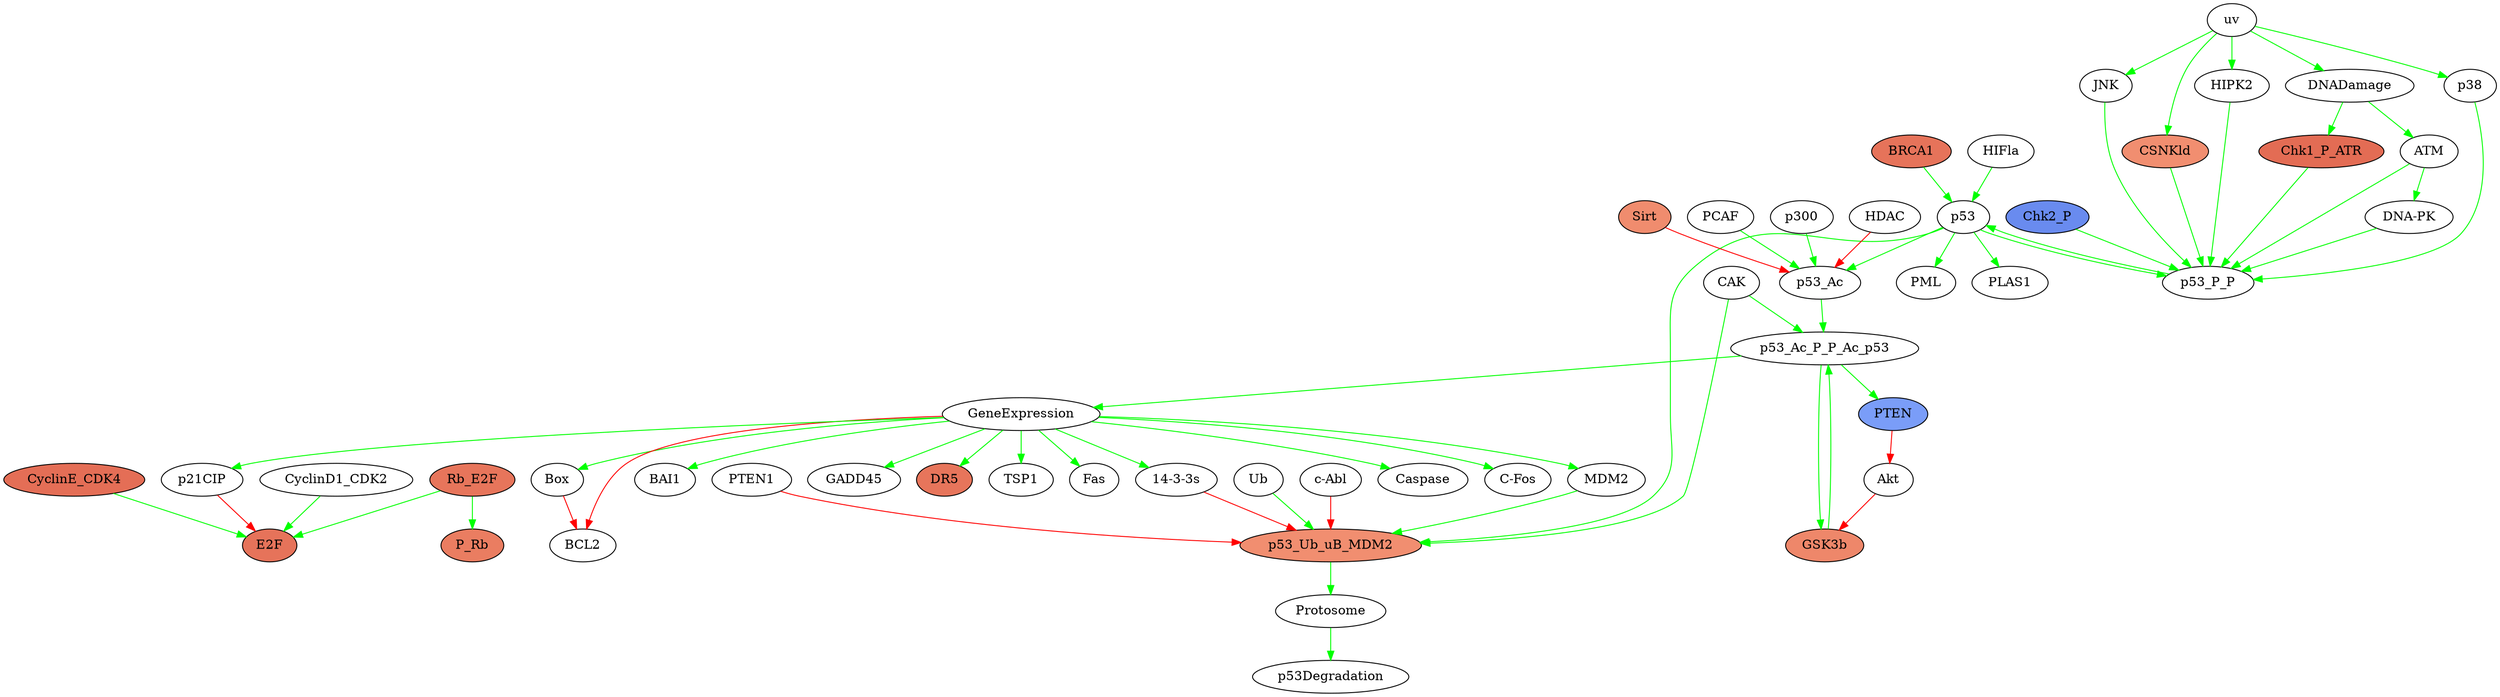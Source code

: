 strict digraph  {
	CyclinE_CDK4	 [color=black,
		fillcolor="#E46E56",
		style=filled];
	E2F	 [color=black,
		fillcolor="#E6735A",
		style=filled];
	CyclinE_CDK4 -> E2F	 [color=green];
	BRCA1	 [color=black,
		fillcolor="#E6735A",
		style=filled];
	p53	 [color=black,
		fillcolor="#ffffff",
		style=filled];
	BRCA1 -> p53	 [color=green];
	p53_Ub_uB_MDM2	 [color=black,
		fillcolor="#F18E70",
		style=filled];
	Protosome	 [color=black,
		fillcolor="#ffffff",
		style=filled];
	p53_Ub_uB_MDM2 -> Protosome	 [color=green];
	CSNKld	 [color=black,
		fillcolor="#F18E70",
		style=filled];
	p53_P_P	 [color=black,
		fillcolor="#ffffff",
		style=filled];
	CSNKld -> p53_P_P	 [color=green];
	DNADamage	 [color=black,
		fillcolor="#ffffff",
		style=filled];
	ATM	 [color=black,
		fillcolor="#ffffff",
		style=filled];
	DNADamage -> ATM	 [color=green];
	Chk1_P_ATR	 [color=black,
		fillcolor="#E36C54",
		style=filled];
	DNADamage -> Chk1_P_ATR	 [color=green];
	PCAF	 [color=black,
		fillcolor="#ffffff",
		style=filled];
	p53_Ac	 [color=black,
		fillcolor="#ffffff",
		style=filled];
	PCAF -> p53_Ac	 [color=green];
	"DNA-PK"	 [color=black,
		fillcolor="#ffffff",
		style=filled];
	ATM -> "DNA-PK"	 [color=green];
	ATM -> p53_P_P	 [color=green];
	p300	 [color=black,
		fillcolor="#ffffff",
		style=filled];
	p300 -> p53_Ac	 [color=green];
	CAK	 [color=black,
		fillcolor="#ffffff",
		style=filled];
	p53_Ac_P_P_Ac_p53	 [color=black,
		fillcolor="#ffffff",
		style=filled];
	CAK -> p53_Ac_P_P_Ac_p53	 [color=green];
	CAK -> p53_Ub_uB_MDM2	 [color=green];
	HIPK2	 [color=black,
		fillcolor="#ffffff",
		style=filled];
	HIPK2 -> p53_P_P	 [color=green];
	CyclinD1_CDK2	 [color=black,
		fillcolor="#ffffff",
		style=filled];
	CyclinD1_CDK2 -> E2F	 [color=green];
	p53Degradation	 [color=black,
		fillcolor="#ffffff",
		style=filled];
	Protosome -> p53Degradation	 [color=green];
	"C-Fos"	 [color=black,
		fillcolor="#ffffff",
		style=filled];
	TSP1	 [color=black,
		fillcolor="#ffffff",
		style=filled];
	Chk1_P_ATR -> p53_P_P	 [color=green];
	"DNA-PK" -> p53_P_P	 [color=green];
	"c-Abl"	 [color=black,
		fillcolor="#ffffff",
		style=filled];
	"c-Abl" -> p53_Ub_uB_MDM2	 [color=red];
	Fas	 [color=black,
		fillcolor="#ffffff",
		style=filled];
	PTEN1 -> p53_Ub_uB_MDM2	 [color=red];
	Caspase	 [color=black,
		fillcolor="#ffffff",
		style=filled];
	p53_P_P -> p53	 [color=green];
	PML	 [color=black,
		fillcolor="#ffffff",
		style=filled];
	p53 -> p53_P_P	 [color=green];
	p53 -> PML	 [color=green];
	p53 -> p53_Ac	 [color=green];
	PLAS1	 [color=black,
		fillcolor="#ffffff",
		style=filled];
	p53 -> PLAS1	 [color=green];
	p53 -> p53_Ub_uB_MDM2	 [color=green];
	HIFla	 [color=black,
		fillcolor="#ffffff",
		style=filled];
	HIFla -> p53	 [color=green];
	GSK3b	 [color=black,
		fillcolor="#EE876A",
		style=filled];
	p53_Ac_P_P_Ac_p53 -> GSK3b	 [color=green];
	GeneExpression	 [color=black,
		fillcolor="#ffffff",
		style=filled];
	p53_Ac_P_P_Ac_p53 -> GeneExpression	 [color=green];
	PTEN	 [color=black,
		fillcolor="#7A9DF8",
		style=filled];
	p53_Ac_P_P_Ac_p53 -> PTEN	 [color=green];
	Box	 [color=black,
		fillcolor="#ffffff",
		style=filled];
	BCL2	 [color=black,
		fillcolor="#ffffff",
		style=filled];
	Box -> BCL2	 [color=red];
	"14-3-3s"	 [color=black,
		fillcolor="#ffffff",
		style=filled];
	"14-3-3s" -> p53_Ub_uB_MDM2	 [color=red];
	p53_Ac -> p53_Ac_P_P_Ac_p53	 [color=green];
	p21CIP	 [color=black,
		fillcolor="#ffffff",
		style=filled];
	p21CIP -> E2F	 [color=red];
	Akt	 [color=black,
		fillcolor="#ffffff",
		style=filled];
	Akt -> GSK3b	 [color=red];
	HDAC	 [color=black,
		fillcolor="#ffffff",
		style=filled];
	HDAC -> p53_Ac	 [color=red];
	p38	 [color=black,
		fillcolor="#ffffff",
		style=filled];
	p38 -> p53_P_P	 [color=green];
	MDM2	 [color=black,
		fillcolor="#ffffff",
		style=filled];
	MDM2 -> p53_Ub_uB_MDM2	 [color=green];
	GSK3b -> p53_Ac_P_P_Ac_p53	 [color=green];
	Ub	 [color=black,
		fillcolor="#ffffff",
		style=filled];
	Ub -> p53_Ub_uB_MDM2	 [color=green];
	BAI1	 [color=black,
		fillcolor="#ffffff",
		style=filled];
	Rb_E2F	 [color=black,
		fillcolor="#E7755B",
		style=filled];
	P_Rb	 [color=black,
		fillcolor="#EA7D61",
		style=filled];
	Rb_E2F -> P_Rb	 [color=green];
	Rb_E2F -> E2F	 [color=green];
	GADD45	 [color=black,
		fillcolor="#ffffff",
		style=filled];
	GeneExpression -> MDM2	 [color=green];
	GeneExpression -> BAI1	 [color=green];
	GeneExpression -> GADD45	 [color=green];
	DR5	 [color=black,
		fillcolor="#E7755B",
		style=filled];
	GeneExpression -> DR5	 [color=green];
	GeneExpression -> BCL2	 [color=red];
	GeneExpression -> "C-Fos"	 [color=green];
	GeneExpression -> TSP1	 [color=green];
	GeneExpression -> Fas	 [color=green];
	GeneExpression -> Caspase	 [color=green];
	GeneExpression -> Box	 [color=green];
	GeneExpression -> "14-3-3s"	 [color=green];
	GeneExpression -> p21CIP	 [color=green];
	uv	 [color=black,
		fillcolor="#ffffff",
		style=filled];
	uv -> DNADamage	 [color=green];
	uv -> p38	 [color=green];
	JNK	 [color=black,
		fillcolor="#ffffff",
		style=filled];
	uv -> JNK	 [color=green];
	uv -> HIPK2	 [color=green];
	uv -> CSNKld	 [color=green];
	PTEN -> Akt	 [color=red];
	Chk2_P	 [color=black,
		fillcolor="#698BEF",
		style=filled];
	Chk2_P -> p53_P_P	 [color=green];
	Sirt	 [color=black,
		fillcolor="#F08C6E",
		style=filled];
	Sirt -> p53_Ac	 [color=red];
	JNK -> p53_P_P	 [color=green];
}
